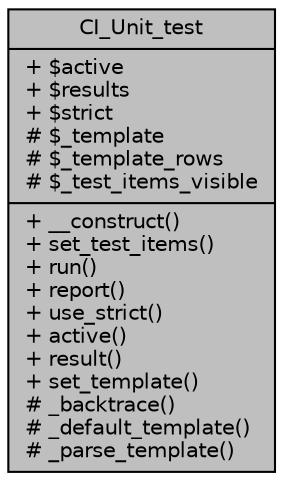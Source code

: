 digraph "CI_Unit_test"
{
 // LATEX_PDF_SIZE
  edge [fontname="Helvetica",fontsize="10",labelfontname="Helvetica",labelfontsize="10"];
  node [fontname="Helvetica",fontsize="10",shape=record];
  Node1 [label="{CI_Unit_test\n|+ $active\l+ $results\l+ $strict\l# $_template\l# $_template_rows\l# $_test_items_visible\l|+ __construct()\l+ set_test_items()\l+ run()\l+ report()\l+ use_strict()\l+ active()\l+ result()\l+ set_template()\l# _backtrace()\l# _default_template()\l# _parse_template()\l}",height=0.2,width=0.4,color="black", fillcolor="grey75", style="filled", fontcolor="black",tooltip=" "];
}
